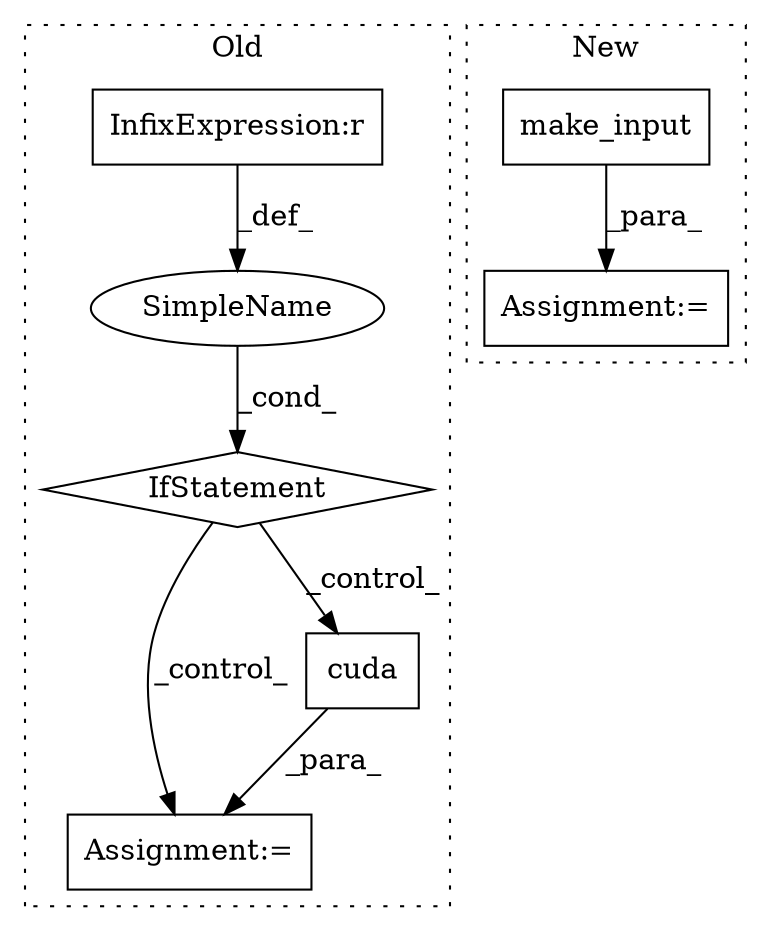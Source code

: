 digraph G {
subgraph cluster0 {
1 [label="IfStatement" a="25" s="2239,2258" l="4,2" shape="diamond"];
4 [label="Assignment:=" a="7" s="2271" l="16" shape="box"];
5 [label="SimpleName" a="42" s="" l="" shape="ellipse"];
6 [label="cuda" a="32" s="2316" l="6" shape="box"];
7 [label="InfixExpression:r" a="27" s="2250" l="4" shape="box"];
label = "Old";
style="dotted";
}
subgraph cluster1 {
2 [label="make_input" a="32" s="2257,2278" l="11,1" shape="box"];
3 [label="Assignment:=" a="7" s="2244" l="2" shape="box"];
label = "New";
style="dotted";
}
1 -> 6 [label="_control_"];
1 -> 4 [label="_control_"];
2 -> 3 [label="_para_"];
5 -> 1 [label="_cond_"];
6 -> 4 [label="_para_"];
7 -> 5 [label="_def_"];
}